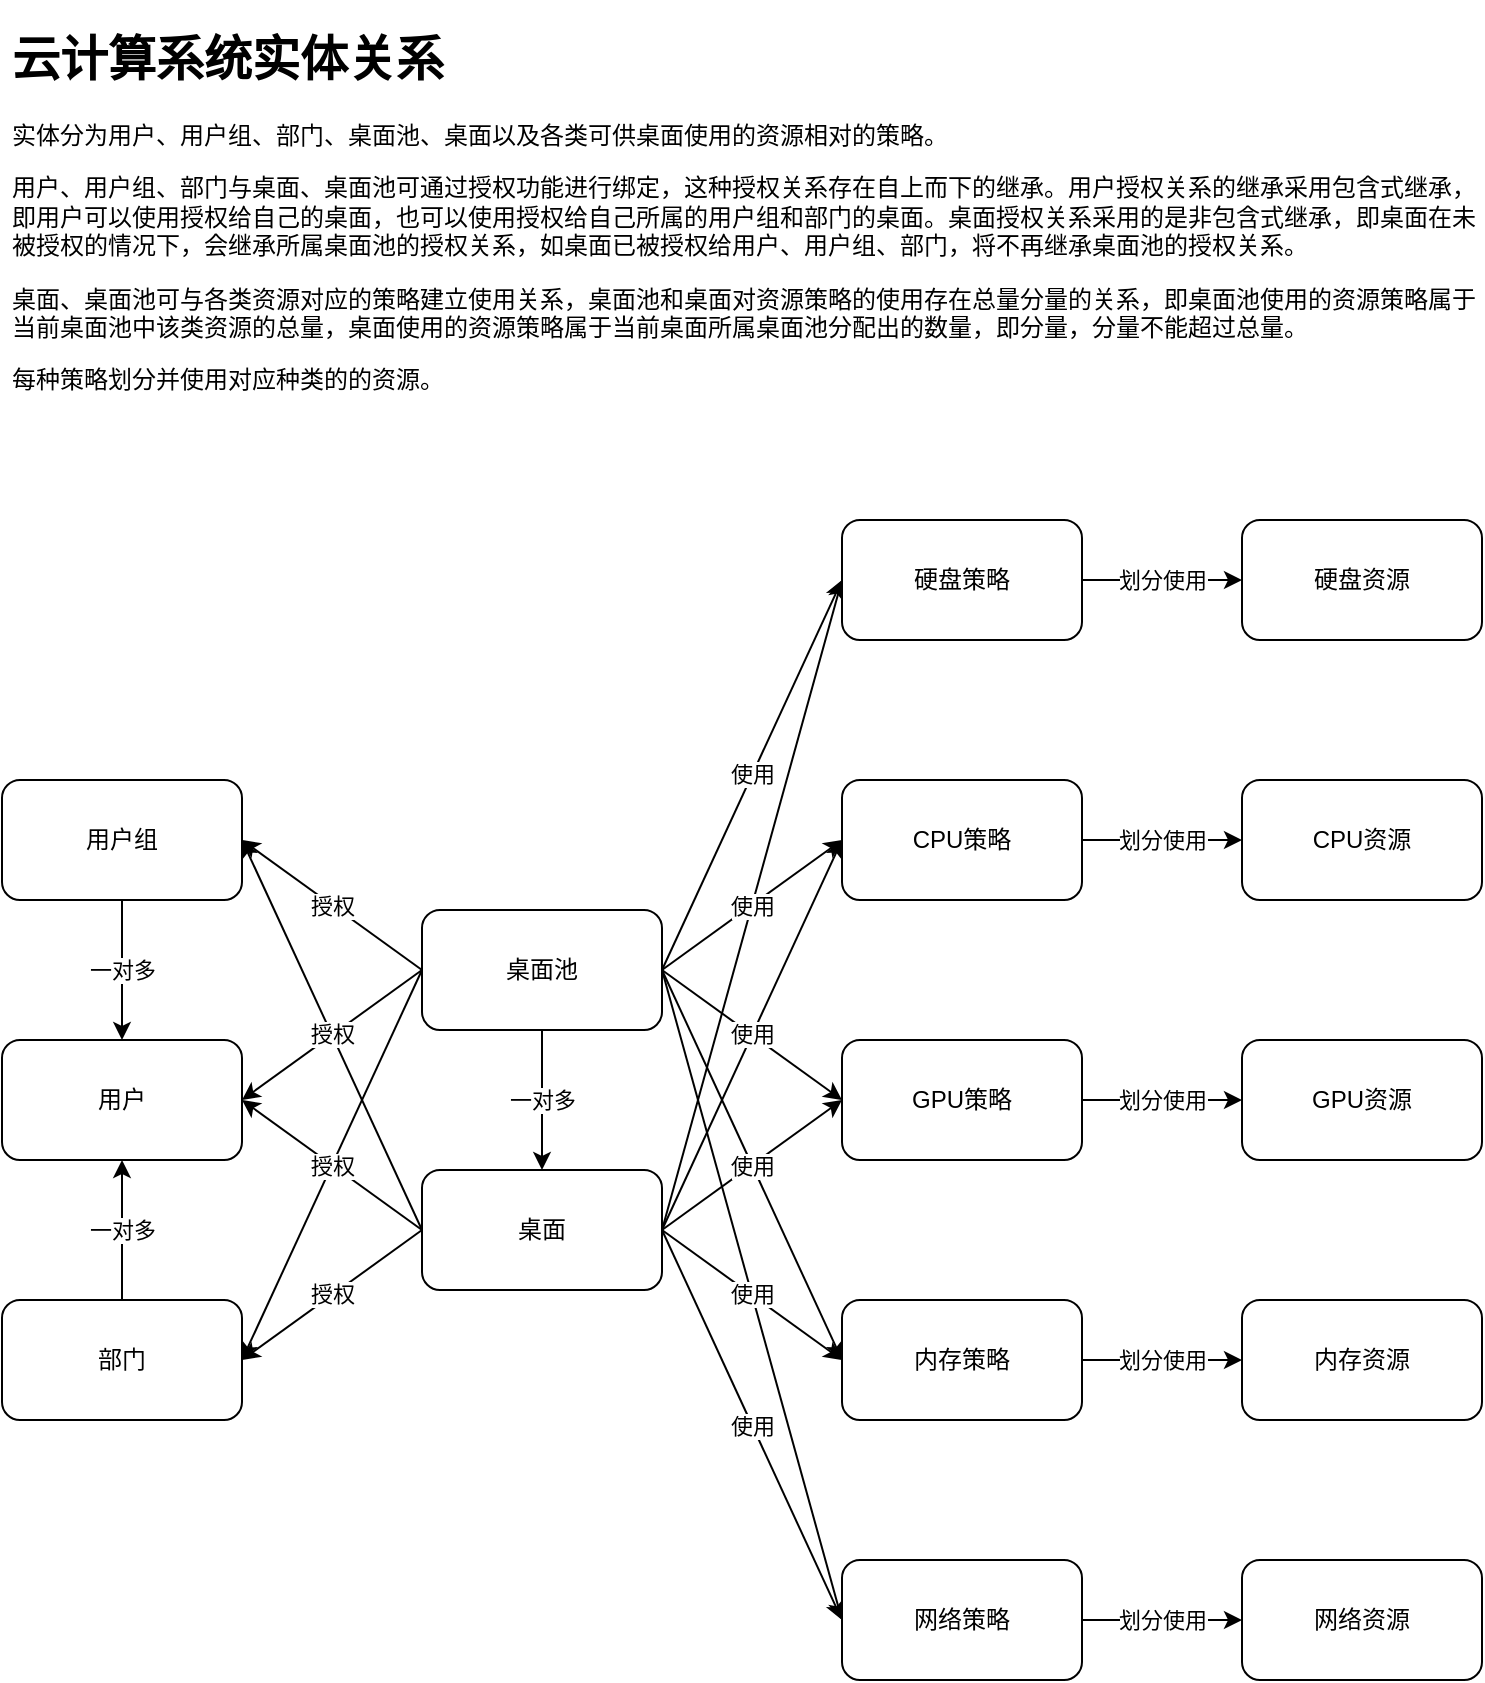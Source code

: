 <mxfile version="13.1.3">
    <diagram id="6hGFLwfOUW9BJ-s0fimq" name="Page-1">
        <mxGraphModel dx="914" dy="792" grid="1" gridSize="10" guides="1" tooltips="1" connect="1" arrows="1" fold="1" page="1" pageScale="1" pageWidth="827" pageHeight="1169" math="0" shadow="0">
            <root>
                <mxCell id="0"/>
                <mxCell id="1" parent="0"/>
                <mxCell id="2" value="用户" style="rounded=1;whiteSpace=wrap;html=1;" parent="1" vertex="1">
                    <mxGeometry x="40" y="550" width="120" height="60" as="geometry"/>
                </mxCell>
                <mxCell id="9" value="一对多" style="rounded=0;orthogonalLoop=1;jettySize=auto;html=1;entryX=0.5;entryY=0;entryDx=0;entryDy=0;exitX=0.5;exitY=1;exitDx=0;exitDy=0;" edge="1" parent="1" source="3" target="2">
                    <mxGeometry relative="1" as="geometry"/>
                </mxCell>
                <mxCell id="3" value="用户组" style="rounded=1;whiteSpace=wrap;html=1;" parent="1" vertex="1">
                    <mxGeometry x="40" y="420" width="120" height="60" as="geometry"/>
                </mxCell>
                <mxCell id="10" value="一对多" style="edgeStyle=none;rounded=0;orthogonalLoop=1;jettySize=auto;html=1;exitX=0.5;exitY=0;exitDx=0;exitDy=0;entryX=0.5;entryY=1;entryDx=0;entryDy=0;" edge="1" parent="1" source="4" target="2">
                    <mxGeometry relative="1" as="geometry"/>
                </mxCell>
                <mxCell id="4" value="部门" style="rounded=1;whiteSpace=wrap;html=1;" parent="1" vertex="1">
                    <mxGeometry x="40" y="680" width="120" height="60" as="geometry"/>
                </mxCell>
                <mxCell id="11" value="一对多" style="edgeStyle=none;rounded=0;orthogonalLoop=1;jettySize=auto;html=1;exitX=0.5;exitY=1;exitDx=0;exitDy=0;" edge="1" parent="1" source="5" target="6">
                    <mxGeometry relative="1" as="geometry"/>
                </mxCell>
                <mxCell id="14" value="授权" style="edgeStyle=none;rounded=0;orthogonalLoop=1;jettySize=auto;html=1;exitX=0;exitY=0.5;exitDx=0;exitDy=0;entryX=1;entryY=0.5;entryDx=0;entryDy=0;" edge="1" parent="1" source="5" target="3">
                    <mxGeometry relative="1" as="geometry"/>
                </mxCell>
                <mxCell id="15" value="授权" style="edgeStyle=none;rounded=0;orthogonalLoop=1;jettySize=auto;html=1;exitX=0;exitY=0.5;exitDx=0;exitDy=0;entryX=1;entryY=0.5;entryDx=0;entryDy=0;" edge="1" parent="1" source="5" target="2">
                    <mxGeometry relative="1" as="geometry"/>
                </mxCell>
                <mxCell id="16" value="授权" style="edgeStyle=none;rounded=0;orthogonalLoop=1;jettySize=auto;html=1;exitX=0;exitY=0.5;exitDx=0;exitDy=0;entryX=1;entryY=0.5;entryDx=0;entryDy=0;" edge="1" parent="1" source="5" target="4">
                    <mxGeometry relative="1" as="geometry"/>
                </mxCell>
                <mxCell id="27" value="使用" style="edgeStyle=none;rounded=0;orthogonalLoop=1;jettySize=auto;html=1;exitX=1;exitY=0.5;exitDx=0;exitDy=0;entryX=0;entryY=0.5;entryDx=0;entryDy=0;" edge="1" parent="1" source="5" target="22">
                    <mxGeometry relative="1" as="geometry"/>
                </mxCell>
                <mxCell id="31" value="使用" style="edgeStyle=none;rounded=0;orthogonalLoop=1;jettySize=auto;html=1;exitX=1;exitY=0.5;exitDx=0;exitDy=0;entryX=0;entryY=0.5;entryDx=0;entryDy=0;" edge="1" parent="1" source="5" target="30">
                    <mxGeometry relative="1" as="geometry"/>
                </mxCell>
                <mxCell id="36" value="使用" style="edgeStyle=none;rounded=0;orthogonalLoop=1;jettySize=auto;html=1;exitX=1;exitY=0.5;exitDx=0;exitDy=0;entryX=0;entryY=0.5;entryDx=0;entryDy=0;" edge="1" parent="1" source="5" target="34">
                    <mxGeometry relative="1" as="geometry"/>
                </mxCell>
                <mxCell id="38" value="使用" style="edgeStyle=none;rounded=0;orthogonalLoop=1;jettySize=auto;html=1;exitX=1;exitY=0.5;exitDx=0;exitDy=0;entryX=0;entryY=0.5;entryDx=0;entryDy=0;" edge="1" parent="1" source="5" target="35">
                    <mxGeometry relative="1" as="geometry"/>
                </mxCell>
                <mxCell id="39" value="使用" style="edgeStyle=none;rounded=0;orthogonalLoop=1;jettySize=auto;html=1;exitX=1;exitY=0.5;exitDx=0;exitDy=0;entryX=0;entryY=0.5;entryDx=0;entryDy=0;" edge="1" parent="1" source="5" target="33">
                    <mxGeometry relative="1" as="geometry"/>
                </mxCell>
                <mxCell id="5" value="桌面池" style="rounded=1;whiteSpace=wrap;html=1;" parent="1" vertex="1">
                    <mxGeometry x="250" y="485" width="120" height="60" as="geometry"/>
                </mxCell>
                <mxCell id="17" value="授权" style="edgeStyle=none;rounded=0;orthogonalLoop=1;jettySize=auto;html=1;exitX=0;exitY=0.5;exitDx=0;exitDy=0;entryX=1;entryY=0.5;entryDx=0;entryDy=0;" edge="1" parent="1" source="6" target="3">
                    <mxGeometry relative="1" as="geometry"/>
                </mxCell>
                <mxCell id="19" value="授权" style="edgeStyle=none;rounded=0;orthogonalLoop=1;jettySize=auto;html=1;exitX=0;exitY=0.5;exitDx=0;exitDy=0;entryX=1;entryY=0.5;entryDx=0;entryDy=0;" edge="1" parent="1" source="6" target="2">
                    <mxGeometry relative="1" as="geometry"/>
                </mxCell>
                <mxCell id="20" value="授权" style="edgeStyle=none;rounded=0;orthogonalLoop=1;jettySize=auto;html=1;exitX=0;exitY=0.5;exitDx=0;exitDy=0;entryX=1;entryY=0.5;entryDx=0;entryDy=0;" edge="1" parent="1" source="6" target="4">
                    <mxGeometry relative="1" as="geometry"/>
                </mxCell>
                <mxCell id="28" value="使用" style="edgeStyle=none;rounded=0;orthogonalLoop=1;jettySize=auto;html=1;exitX=1;exitY=0.5;exitDx=0;exitDy=0;entryX=0;entryY=0.5;entryDx=0;entryDy=0;" edge="1" parent="1" source="6" target="22">
                    <mxGeometry relative="1" as="geometry"/>
                </mxCell>
                <mxCell id="32" value="使用" style="edgeStyle=none;rounded=0;orthogonalLoop=1;jettySize=auto;html=1;exitX=1;exitY=0.5;exitDx=0;exitDy=0;entryX=0;entryY=0.5;entryDx=0;entryDy=0;" edge="1" parent="1" source="6" target="30">
                    <mxGeometry relative="1" as="geometry"/>
                </mxCell>
                <mxCell id="37" value="使用" style="edgeStyle=none;rounded=0;orthogonalLoop=1;jettySize=auto;html=1;exitX=1;exitY=0.5;exitDx=0;exitDy=0;entryX=0;entryY=0.5;entryDx=0;entryDy=0;" edge="1" parent="1" source="6" target="34">
                    <mxGeometry relative="1" as="geometry"/>
                </mxCell>
                <mxCell id="40" value="使用" style="edgeStyle=none;rounded=0;orthogonalLoop=1;jettySize=auto;html=1;exitX=1;exitY=0.5;exitDx=0;exitDy=0;entryX=0;entryY=0.5;entryDx=0;entryDy=0;" edge="1" parent="1" source="6" target="35">
                    <mxGeometry relative="1" as="geometry"/>
                </mxCell>
                <mxCell id="41" value="使用" style="edgeStyle=none;rounded=0;orthogonalLoop=1;jettySize=auto;html=1;exitX=1;exitY=0.5;exitDx=0;exitDy=0;entryX=0;entryY=0.5;entryDx=0;entryDy=0;" edge="1" parent="1" source="6" target="33">
                    <mxGeometry relative="1" as="geometry"/>
                </mxCell>
                <mxCell id="6" value="桌面" style="rounded=1;whiteSpace=wrap;html=1;" parent="1" vertex="1">
                    <mxGeometry x="250" y="615" width="120" height="60" as="geometry"/>
                </mxCell>
                <mxCell id="8" value="&lt;h1&gt;云计算系统实体关系&lt;/h1&gt;&lt;p&gt;实体分为用户、用户组、部门、桌面池、桌面以及各类可供桌面使用的资源相对的策略。&lt;/p&gt;&lt;p&gt;用户、用户组、部门与桌面、桌面池可通过授权功能进行绑定，这种授权关系存在自上而下的继承。用户授权关系的继承采用包含式继承，即用户可以使用授权给自己的桌面，也可以使用授权给自己所属的用户组和部门的桌面。桌面授权关系采用的是非包含式继承，即桌面在未被授权的情况下，会继承所属桌面池的授权关系，如桌面已被授权给用户、用户组、部门，将不再继承桌面池的授权关系。&lt;/p&gt;&lt;p&gt;桌面、桌面池可与各类资源对应的策略建立使用关系，桌面池和桌面对资源策略的使用存在总量分量的关系，即桌面池使用的资源策略属于当前桌面池中该类资源的总量，桌面使用的资源策略属于当前桌面所属桌面池分配出的数量，即分量，分量不能超过总量。&lt;/p&gt;&lt;p&gt;每种策略划分并使用对应种类的的资源。&lt;/p&gt;" style="text;html=1;strokeColor=none;fillColor=none;spacing=5;spacingTop=-20;whiteSpace=wrap;overflow=hidden;rounded=0;" vertex="1" parent="1">
                    <mxGeometry x="40" y="40" width="740" height="210" as="geometry"/>
                </mxCell>
                <mxCell id="25" value="划分使用" style="edgeStyle=none;rounded=0;orthogonalLoop=1;jettySize=auto;html=1;exitX=1;exitY=0.5;exitDx=0;exitDy=0;entryX=0;entryY=0.5;entryDx=0;entryDy=0;" edge="1" parent="1" source="22" target="23">
                    <mxGeometry relative="1" as="geometry"/>
                </mxCell>
                <mxCell id="22" value="网络策略" style="rounded=1;whiteSpace=wrap;html=1;" vertex="1" parent="1">
                    <mxGeometry x="460" y="810" width="120" height="60" as="geometry"/>
                </mxCell>
                <mxCell id="23" value="网络资源" style="rounded=1;whiteSpace=wrap;html=1;" vertex="1" parent="1">
                    <mxGeometry x="660" y="810" width="120" height="60" as="geometry"/>
                </mxCell>
                <mxCell id="46" value="划分使用" style="edgeStyle=none;rounded=0;orthogonalLoop=1;jettySize=auto;html=1;exitX=1;exitY=0.5;exitDx=0;exitDy=0;entryX=0;entryY=0.5;entryDx=0;entryDy=0;" edge="1" parent="1" source="30" target="45">
                    <mxGeometry relative="1" as="geometry">
                        <Array as="points">
                            <mxPoint x="630" y="320"/>
                        </Array>
                    </mxGeometry>
                </mxCell>
                <mxCell id="30" value="硬盘策略" style="rounded=1;whiteSpace=wrap;html=1;" vertex="1" parent="1">
                    <mxGeometry x="460" y="290" width="120" height="60" as="geometry"/>
                </mxCell>
                <mxCell id="49" value="划分使用" style="edgeStyle=none;rounded=0;orthogonalLoop=1;jettySize=auto;html=1;exitX=1;exitY=0.5;exitDx=0;exitDy=0;entryX=0;entryY=0.5;entryDx=0;entryDy=0;" edge="1" parent="1" source="33" target="42">
                    <mxGeometry relative="1" as="geometry"/>
                </mxCell>
                <mxCell id="33" value="内存策略" style="rounded=1;whiteSpace=wrap;html=1;" vertex="1" parent="1">
                    <mxGeometry x="460" y="680" width="120" height="60" as="geometry"/>
                </mxCell>
                <mxCell id="47" value="划分使用" style="edgeStyle=none;rounded=0;orthogonalLoop=1;jettySize=auto;html=1;exitX=1;exitY=0.5;exitDx=0;exitDy=0;entryX=0;entryY=0.5;entryDx=0;entryDy=0;" edge="1" parent="1" source="34" target="44">
                    <mxGeometry relative="1" as="geometry"/>
                </mxCell>
                <mxCell id="34" value="CPU策略" style="rounded=1;whiteSpace=wrap;html=1;" vertex="1" parent="1">
                    <mxGeometry x="460" y="420" width="120" height="60" as="geometry"/>
                </mxCell>
                <mxCell id="48" value="划分使用" style="edgeStyle=none;rounded=0;orthogonalLoop=1;jettySize=auto;html=1;exitX=1;exitY=0.5;exitDx=0;exitDy=0;entryX=0;entryY=0.5;entryDx=0;entryDy=0;" edge="1" parent="1" source="35" target="43">
                    <mxGeometry relative="1" as="geometry"/>
                </mxCell>
                <mxCell id="35" value="GPU策略" style="rounded=1;whiteSpace=wrap;html=1;" vertex="1" parent="1">
                    <mxGeometry x="460" y="550" width="120" height="60" as="geometry"/>
                </mxCell>
                <mxCell id="42" value="内存资源" style="rounded=1;whiteSpace=wrap;html=1;" vertex="1" parent="1">
                    <mxGeometry x="660" y="680" width="120" height="60" as="geometry"/>
                </mxCell>
                <mxCell id="43" value="GPU资源" style="rounded=1;whiteSpace=wrap;html=1;" vertex="1" parent="1">
                    <mxGeometry x="660" y="550" width="120" height="60" as="geometry"/>
                </mxCell>
                <mxCell id="44" value="CPU资源" style="rounded=1;whiteSpace=wrap;html=1;" vertex="1" parent="1">
                    <mxGeometry x="660" y="420" width="120" height="60" as="geometry"/>
                </mxCell>
                <mxCell id="45" value="硬盘资源" style="rounded=1;whiteSpace=wrap;html=1;" vertex="1" parent="1">
                    <mxGeometry x="660" y="290" width="120" height="60" as="geometry"/>
                </mxCell>
            </root>
        </mxGraphModel>
    </diagram>
</mxfile>